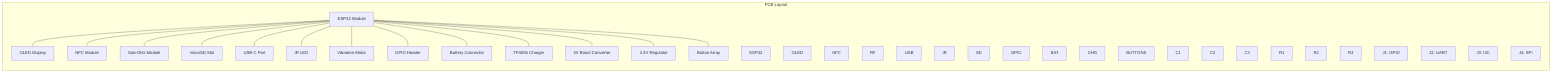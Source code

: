 graph TB
    subgraph PCB["PCB Layout"]
        direction TB
        
        ESP32_PCB["ESP32 Module"] --- OLED_PCB["OLED Display"]
        ESP32_PCB --- NFC_PCB["NFC Module"]
        ESP32_PCB --- SUBGHZ_PCB["Sub-GHz Module"]
        ESP32_PCB --- SD_PCB["microSD Slot"]
        ESP32_PCB --- USB_PCB["USB-C Port"]
        ESP32_PCB --- IR_PCB["IR LED"]
        ESP32_PCB --- MOTOR_PCB["Vibration Motor"]
        ESP32_PCB --- GPIO_PCB["GPIO Header"]
        ESP32_PCB --- BATT_PCB["Battery Connector"]
        ESP32_PCB --- TP4056_PCB["TP4056 Charger"]
        ESP32_PCB --- BOOST_PCB["5V Boost Converter"]
        ESP32_PCB --- REG_PCB["3.3V Regulator"]
        ESP32_PCB --- BTN_PCB["Button Array"]
        
        %% Silkscreen labels
        SLK_ESP["ESP32"]
        SLK_OLED["OLED"]
        SLK_NFC["NFC"]
        SLK_RF["RF"]
        SLK_USB["USB"]
        SLK_IR["IR"]
        SLK_SD["SD"]
        SLK_GPIO["GPIO"]
        SLK_BAT["BAT"]
        SLK_CHG["CHG"]
        SLK_BTN["BUTTONS"]
        
        %% Component placements
        C1_PCB["C1"]
        C2_PCB["C2"]
        C3_PCB["C3"]
        R1_PCB["R1"]
        R2_PCB["R2"]
        R3_PCB["R3"]
        
        %% Connector pins
        J1_PCB["J1: GPIO"]
        J2_PCB["J2: UART"]
        J3_PCB["J3: I2C"]
        J4_PCB["J4: SPI"]
    end
